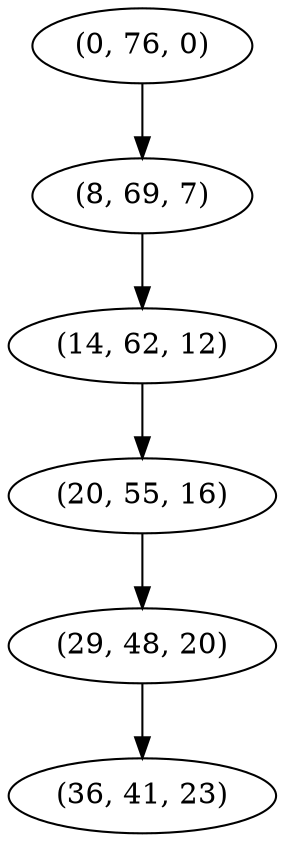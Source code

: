 digraph tree {
    "(0, 76, 0)";
    "(8, 69, 7)";
    "(14, 62, 12)";
    "(20, 55, 16)";
    "(29, 48, 20)";
    "(36, 41, 23)";
    "(0, 76, 0)" -> "(8, 69, 7)";
    "(8, 69, 7)" -> "(14, 62, 12)";
    "(14, 62, 12)" -> "(20, 55, 16)";
    "(20, 55, 16)" -> "(29, 48, 20)";
    "(29, 48, 20)" -> "(36, 41, 23)";
}
